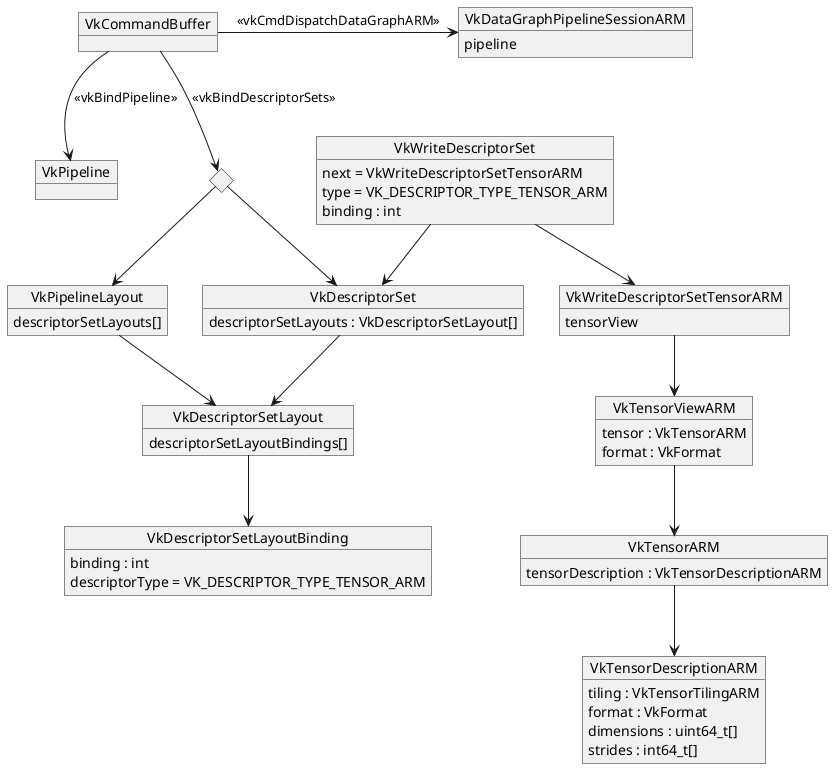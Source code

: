 @startuml

object VkCommandBuffer

object VkPipeline

object VkPipelineLayout {
    descriptorSetLayouts[]
}

object VkDescriptorSet {
    descriptorSetLayouts : VkDescriptorSetLayout[]
}

object VkDescriptorSetLayout {
    descriptorSetLayoutBindings[]
}

object VkDescriptorSetLayoutBinding {
    binding : int
    descriptorType = VK_DESCRIPTOR_TYPE_TENSOR_ARM
}

object VkDataGraphPipelineSessionARM {
    pipeline
}

object VkWriteDescriptorSet {
    next = VkWriteDescriptorSetTensorARM
    type = VK_DESCRIPTOR_TYPE_TENSOR_ARM
    binding : int
}

object VkWriteDescriptorSetTensorARM {
    tensorView
}

object VkTensorViewARM {
    tensor : VkTensorARM
    format : VkFormat
}

object VkTensorARM {
    tensorDescription : VkTensorDescriptionARM
}

object VkTensorDescriptionARM {
    tiling : VkTensorTilingARM
    format : VkFormat
    dimensions : uint64_t[]
    strides : int64_t[]
}

diamond bindDescriptorSets

VkCommandBuffer --> VkPipeline : <<vkBindPipeline>>
VkCommandBuffer --> bindDescriptorSets : <<vkBindDescriptorSets>>
    bindDescriptorSets --> VkDescriptorSet
    bindDescriptorSets --> VkPipelineLayout
VkCommandBuffer -> VkDataGraphPipelineSessionARM : <<vkCmdDispatchDataGraphARM>>

VkDescriptorSet --> VkDescriptorSetLayout
VkPipelineLayout --> VkDescriptorSetLayout
    VkDescriptorSetLayout --> VkDescriptorSetLayoutBinding

VkWriteDescriptorSet --> VkDescriptorSet
VkWriteDescriptorSet --> VkWriteDescriptorSetTensorARM
    VkWriteDescriptorSetTensorARM --> VkTensorViewARM
        VkTensorViewARM --> VkTensorARM
            VkTensorARM --> VkTensorDescriptionARM

@enduml
